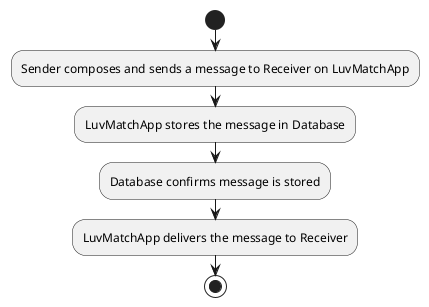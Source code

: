 @startuml

start

:Sender composes and sends a message to Receiver on LuvMatchApp;

:LuvMatchApp stores the message in Database;

:Database confirms message is stored;

:LuvMatchApp delivers the message to Receiver;

stop

@enduml
